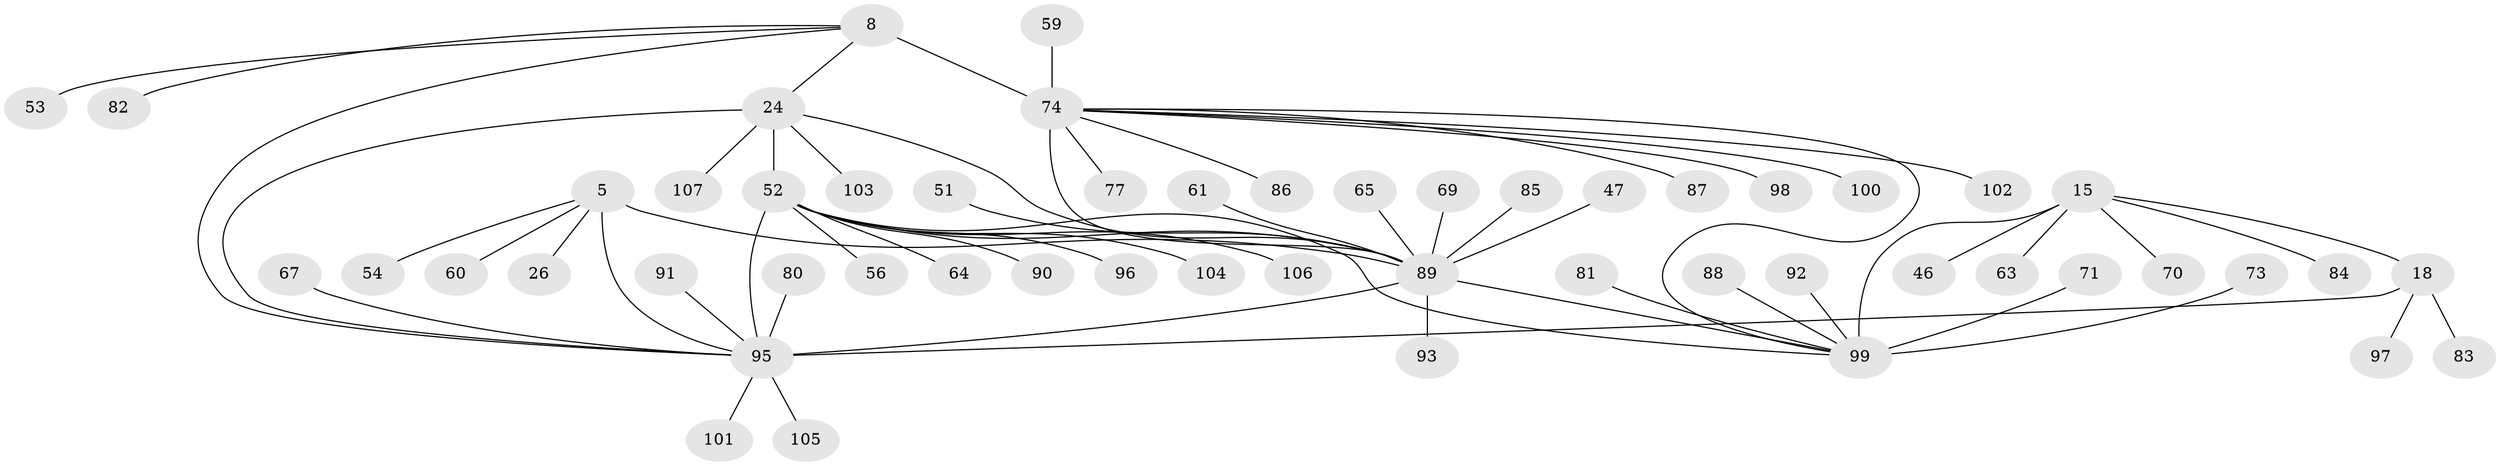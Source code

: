 // original degree distribution, {7: 0.028037383177570093, 8: 0.037383177570093455, 6: 0.07476635514018691, 16: 0.009345794392523364, 11: 0.009345794392523364, 9: 0.018691588785046728, 10: 0.04672897196261682, 5: 0.009345794392523364, 1: 0.6074766355140186, 2: 0.14018691588785046, 3: 0.018691588785046728}
// Generated by graph-tools (version 1.1) at 2025/54/03/09/25 04:54:35]
// undirected, 53 vertices, 61 edges
graph export_dot {
graph [start="1"]
  node [color=gray90,style=filled];
  5 [super="+3"];
  8 [super="+7"];
  15 [super="+11"];
  18 [super="+16"];
  24 [super="+23"];
  26;
  46;
  47;
  51;
  52 [super="+25+27+33+34"];
  53;
  54;
  56;
  59;
  60 [super="+35"];
  61;
  63;
  64;
  65;
  67;
  69;
  70;
  71;
  73;
  74 [super="+10+31+38+43+44+45+49+58"];
  77;
  80 [super="+41+75"];
  81;
  82;
  83;
  84;
  85;
  86;
  87;
  88;
  89 [super="+76+40+2+79"];
  90;
  91 [super="+78"];
  92;
  93;
  95 [super="+50+94+37+57+66"];
  96 [super="+72"];
  97;
  98;
  99 [super="+14+28+36+55"];
  100;
  101 [super="+68"];
  102;
  103;
  104;
  105;
  106;
  107 [super="+30"];
  5 -- 54;
  5 -- 26;
  5 -- 60;
  5 -- 95;
  5 -- 89 [weight=6];
  8 -- 82;
  8 -- 95 [weight=3];
  8 -- 53;
  8 -- 24;
  8 -- 74 [weight=6];
  15 -- 18;
  15 -- 63;
  15 -- 84;
  15 -- 70;
  15 -- 46;
  15 -- 99 [weight=6];
  18 -- 97;
  18 -- 83;
  18 -- 95 [weight=6];
  24 -- 103;
  24 -- 107;
  24 -- 95;
  24 -- 89 [weight=2];
  24 -- 52 [weight=6];
  47 -- 89;
  51 -- 89;
  52 -- 89 [weight=2];
  52 -- 64;
  52 -- 96;
  52 -- 90;
  52 -- 104;
  52 -- 106;
  52 -- 56;
  52 -- 99;
  52 -- 95;
  59 -- 74;
  61 -- 89;
  65 -- 89;
  67 -- 95;
  69 -- 89;
  71 -- 99;
  73 -- 99;
  74 -- 77;
  74 -- 86;
  74 -- 87;
  74 -- 89 [weight=2];
  74 -- 98;
  74 -- 100;
  74 -- 102;
  74 -- 99;
  80 -- 95;
  81 -- 99;
  85 -- 89;
  88 -- 99;
  89 -- 95;
  89 -- 93;
  89 -- 99 [weight=2];
  91 -- 95;
  92 -- 99;
  95 -- 101;
  95 -- 105;
}
